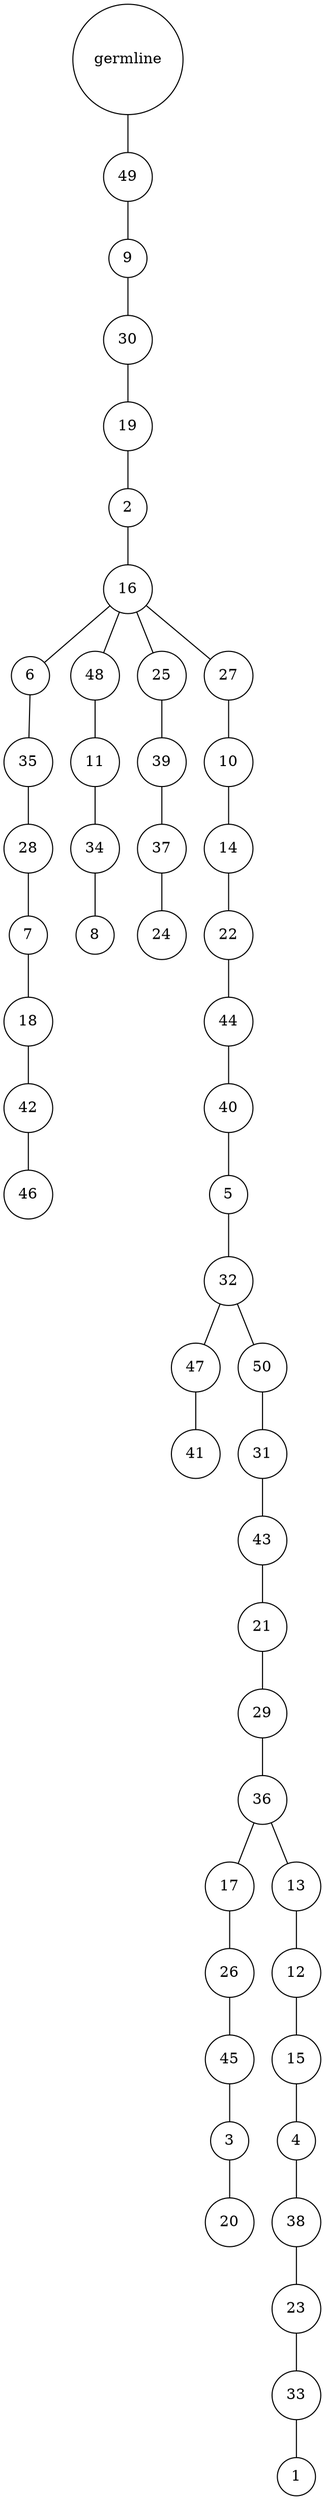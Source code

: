 graph {
	rankdir=UD;
	splines=line;
	node [shape=circle]
	"0x7fe4dda28bb0" [label="germline"];
	"0x7fe4dda28be0" [label="49"];
	"0x7fe4dda28bb0" -- "0x7fe4dda28be0" ;
	"0x7fe4dda28c10" [label="9"];
	"0x7fe4dda28be0" -- "0x7fe4dda28c10" ;
	"0x7fe4dda28c40" [label="30"];
	"0x7fe4dda28c10" -- "0x7fe4dda28c40" ;
	"0x7fe4dda28c70" [label="19"];
	"0x7fe4dda28c40" -- "0x7fe4dda28c70" ;
	"0x7fe4dda28ca0" [label="2"];
	"0x7fe4dda28c70" -- "0x7fe4dda28ca0" ;
	"0x7fe4dda28cd0" [label="16"];
	"0x7fe4dda28ca0" -- "0x7fe4dda28cd0" ;
	"0x7fe4dda28d00" [label="6"];
	"0x7fe4dda28cd0" -- "0x7fe4dda28d00" ;
	"0x7fe4dda28d30" [label="35"];
	"0x7fe4dda28d00" -- "0x7fe4dda28d30" ;
	"0x7fe4dda28d60" [label="28"];
	"0x7fe4dda28d30" -- "0x7fe4dda28d60" ;
	"0x7fe4dda28d90" [label="7"];
	"0x7fe4dda28d60" -- "0x7fe4dda28d90" ;
	"0x7fe4dda28dc0" [label="18"];
	"0x7fe4dda28d90" -- "0x7fe4dda28dc0" ;
	"0x7fe4dda28df0" [label="42"];
	"0x7fe4dda28dc0" -- "0x7fe4dda28df0" ;
	"0x7fe4dda28e20" [label="46"];
	"0x7fe4dda28df0" -- "0x7fe4dda28e20" ;
	"0x7fe4dda28e50" [label="48"];
	"0x7fe4dda28cd0" -- "0x7fe4dda28e50" ;
	"0x7fe4dda28e80" [label="11"];
	"0x7fe4dda28e50" -- "0x7fe4dda28e80" ;
	"0x7fe4dda28eb0" [label="34"];
	"0x7fe4dda28e80" -- "0x7fe4dda28eb0" ;
	"0x7fe4dda28ee0" [label="8"];
	"0x7fe4dda28eb0" -- "0x7fe4dda28ee0" ;
	"0x7fe4dda28f10" [label="25"];
	"0x7fe4dda28cd0" -- "0x7fe4dda28f10" ;
	"0x7fe4dda28f40" [label="39"];
	"0x7fe4dda28f10" -- "0x7fe4dda28f40" ;
	"0x7fe4dda28f70" [label="37"];
	"0x7fe4dda28f40" -- "0x7fe4dda28f70" ;
	"0x7fe4dda28fa0" [label="24"];
	"0x7fe4dda28f70" -- "0x7fe4dda28fa0" ;
	"0x7fe4dda28fd0" [label="27"];
	"0x7fe4dda28cd0" -- "0x7fe4dda28fd0" ;
	"0x7fe4dda38040" [label="10"];
	"0x7fe4dda28fd0" -- "0x7fe4dda38040" ;
	"0x7fe4dda38070" [label="14"];
	"0x7fe4dda38040" -- "0x7fe4dda38070" ;
	"0x7fe4dda380a0" [label="22"];
	"0x7fe4dda38070" -- "0x7fe4dda380a0" ;
	"0x7fe4dda380d0" [label="44"];
	"0x7fe4dda380a0" -- "0x7fe4dda380d0" ;
	"0x7fe4dda38100" [label="40"];
	"0x7fe4dda380d0" -- "0x7fe4dda38100" ;
	"0x7fe4dda38130" [label="5"];
	"0x7fe4dda38100" -- "0x7fe4dda38130" ;
	"0x7fe4dda38160" [label="32"];
	"0x7fe4dda38130" -- "0x7fe4dda38160" ;
	"0x7fe4dda38190" [label="47"];
	"0x7fe4dda38160" -- "0x7fe4dda38190" ;
	"0x7fe4dda381c0" [label="41"];
	"0x7fe4dda38190" -- "0x7fe4dda381c0" ;
	"0x7fe4dda381f0" [label="50"];
	"0x7fe4dda38160" -- "0x7fe4dda381f0" ;
	"0x7fe4dda38220" [label="31"];
	"0x7fe4dda381f0" -- "0x7fe4dda38220" ;
	"0x7fe4dda38250" [label="43"];
	"0x7fe4dda38220" -- "0x7fe4dda38250" ;
	"0x7fe4dda38280" [label="21"];
	"0x7fe4dda38250" -- "0x7fe4dda38280" ;
	"0x7fe4dda382b0" [label="29"];
	"0x7fe4dda38280" -- "0x7fe4dda382b0" ;
	"0x7fe4dda382e0" [label="36"];
	"0x7fe4dda382b0" -- "0x7fe4dda382e0" ;
	"0x7fe4dda38310" [label="17"];
	"0x7fe4dda382e0" -- "0x7fe4dda38310" ;
	"0x7fe4dda38340" [label="26"];
	"0x7fe4dda38310" -- "0x7fe4dda38340" ;
	"0x7fe4dda38370" [label="45"];
	"0x7fe4dda38340" -- "0x7fe4dda38370" ;
	"0x7fe4dda383a0" [label="3"];
	"0x7fe4dda38370" -- "0x7fe4dda383a0" ;
	"0x7fe4dda383d0" [label="20"];
	"0x7fe4dda383a0" -- "0x7fe4dda383d0" ;
	"0x7fe4dda38400" [label="13"];
	"0x7fe4dda382e0" -- "0x7fe4dda38400" ;
	"0x7fe4dda38430" [label="12"];
	"0x7fe4dda38400" -- "0x7fe4dda38430" ;
	"0x7fe4dda38460" [label="15"];
	"0x7fe4dda38430" -- "0x7fe4dda38460" ;
	"0x7fe4dda38490" [label="4"];
	"0x7fe4dda38460" -- "0x7fe4dda38490" ;
	"0x7fe4dda384c0" [label="38"];
	"0x7fe4dda38490" -- "0x7fe4dda384c0" ;
	"0x7fe4dda384f0" [label="23"];
	"0x7fe4dda384c0" -- "0x7fe4dda384f0" ;
	"0x7fe4dda38520" [label="33"];
	"0x7fe4dda384f0" -- "0x7fe4dda38520" ;
	"0x7fe4dda38550" [label="1"];
	"0x7fe4dda38520" -- "0x7fe4dda38550" ;
}
